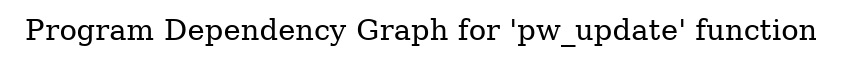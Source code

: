 digraph "Program Dependency Graph for 'pw_update' function" {
	label="Program Dependency Graph for 'pw_update' function";
graph [ splines=true ]
}
